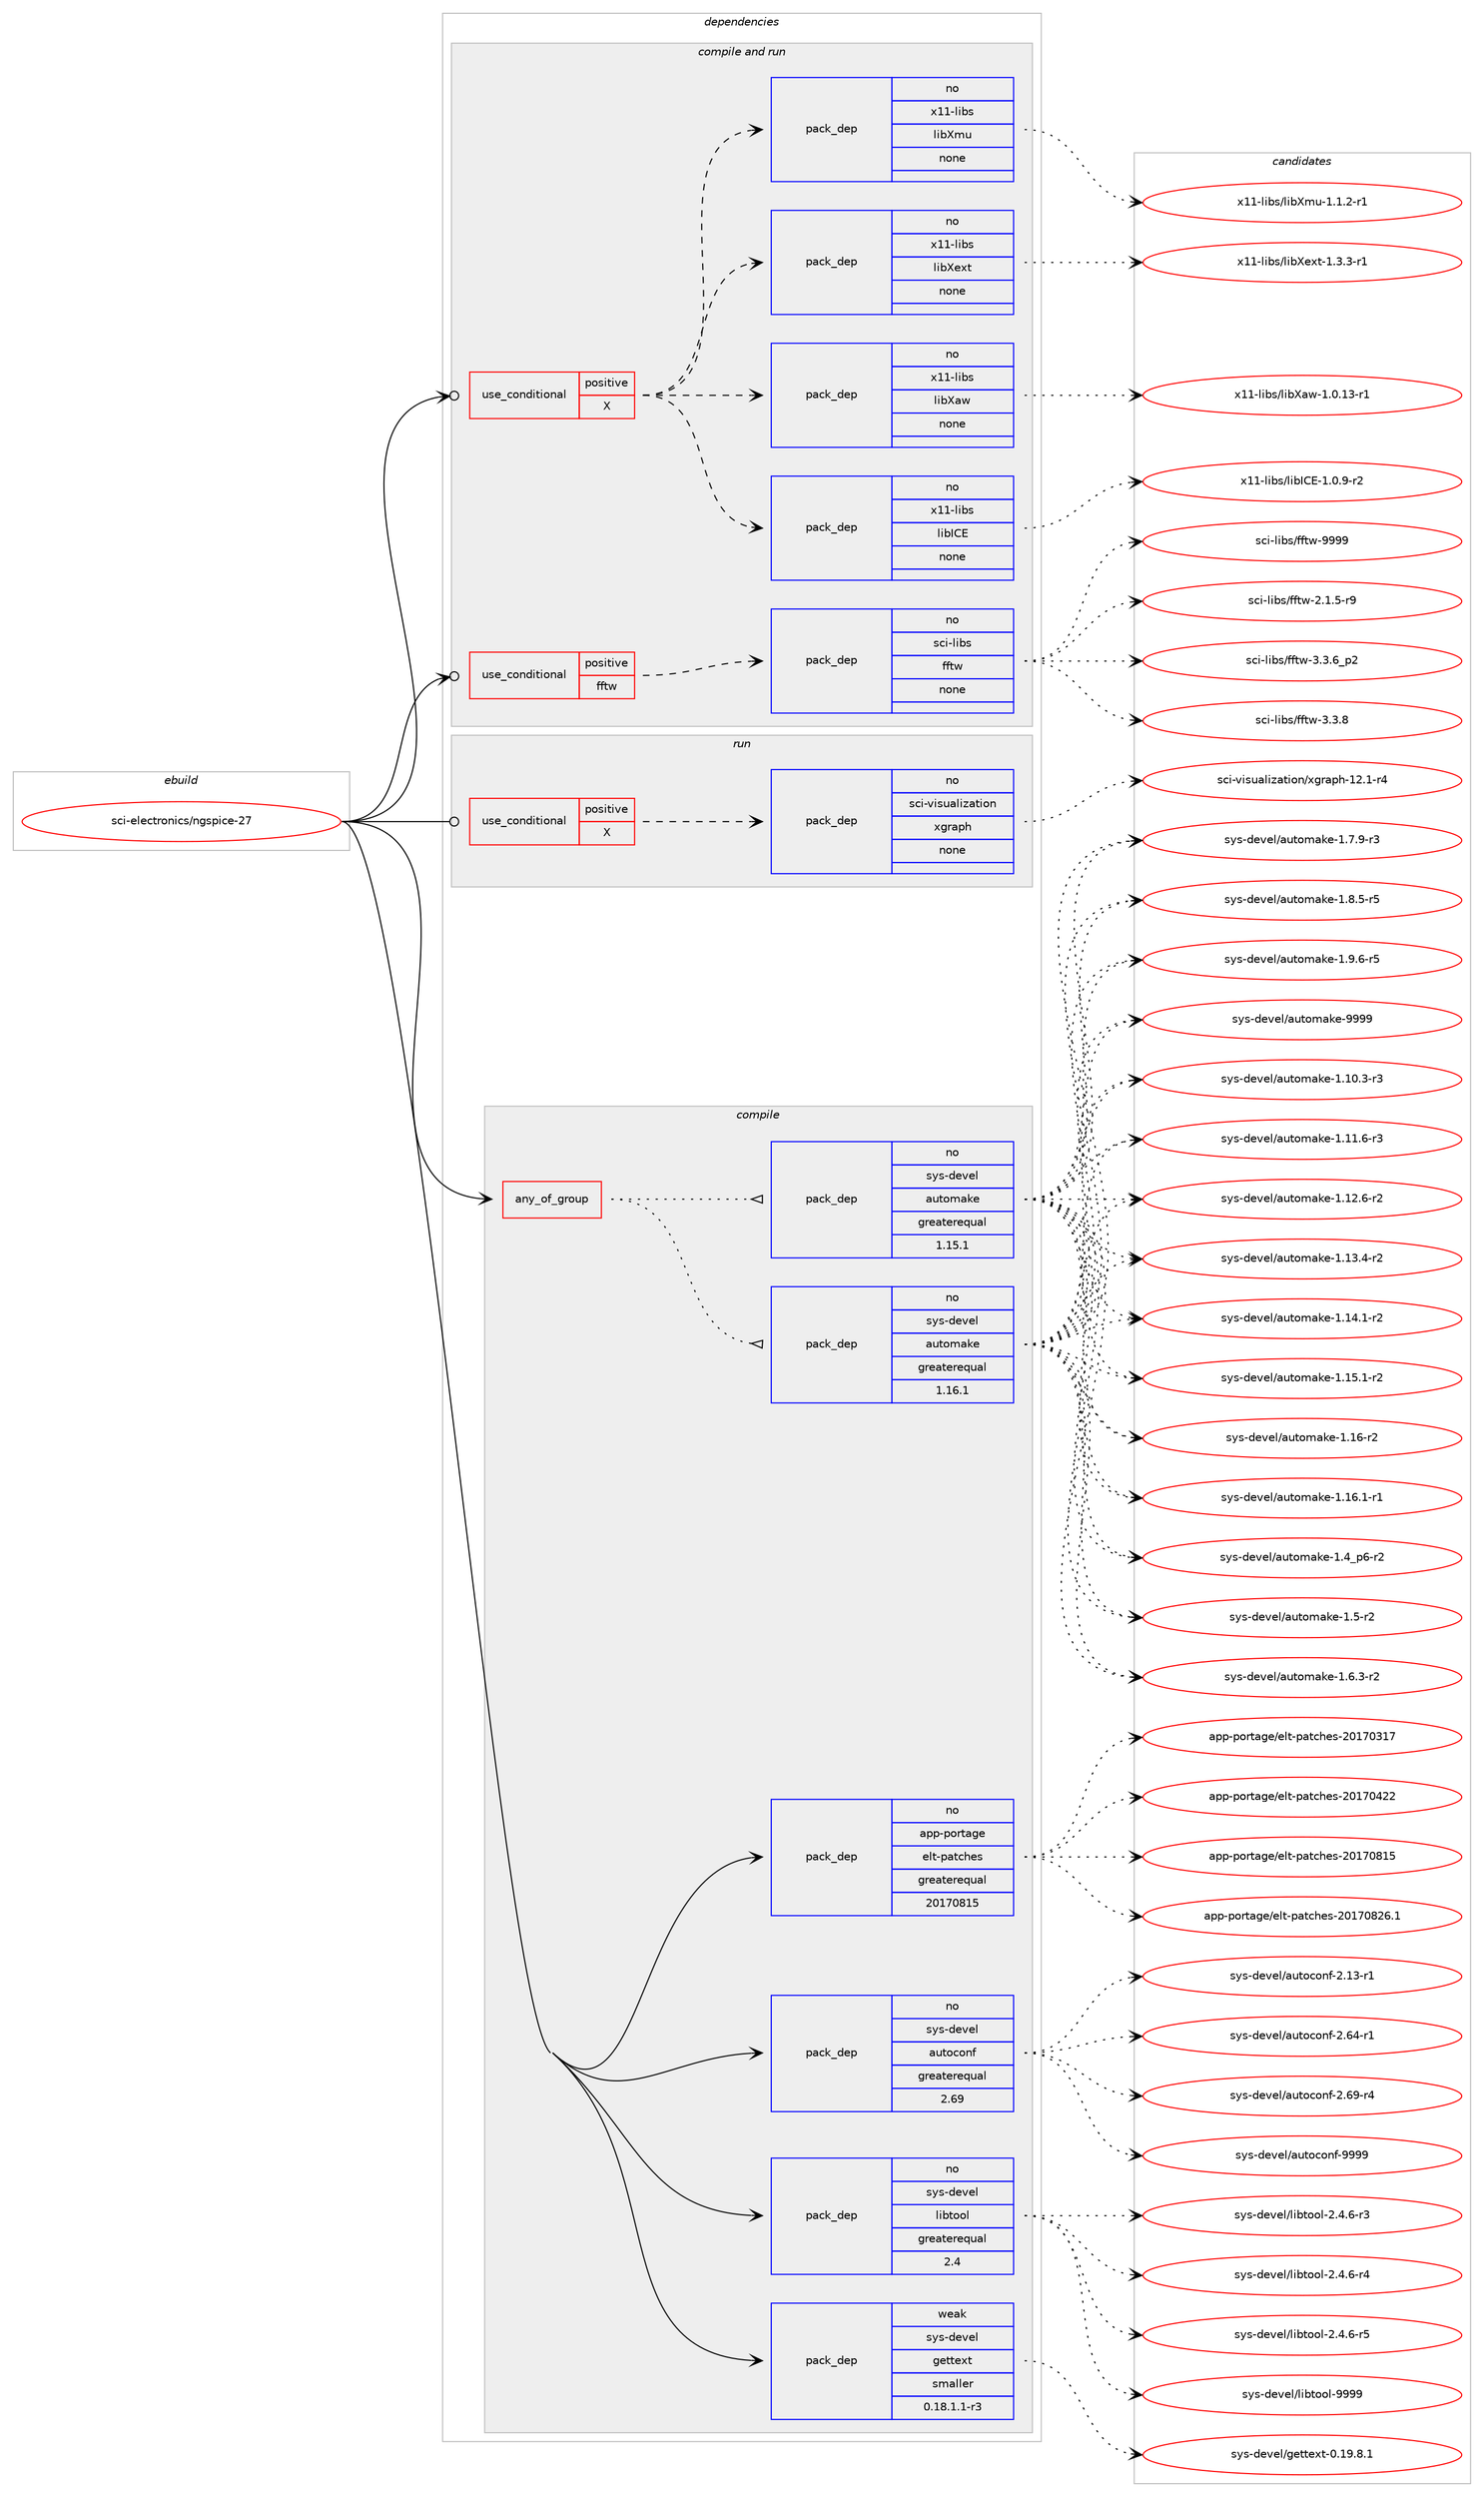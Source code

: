 digraph prolog {

# *************
# Graph options
# *************

newrank=true;
concentrate=true;
compound=true;
graph [rankdir=LR,fontname=Helvetica,fontsize=10,ranksep=1.5];#, ranksep=2.5, nodesep=0.2];
edge  [arrowhead=vee];
node  [fontname=Helvetica,fontsize=10];

# **********
# The ebuild
# **********

subgraph cluster_leftcol {
color=gray;
rank=same;
label=<<i>ebuild</i>>;
id [label="sci-electronics/ngspice-27", color=red, width=4, href="../sci-electronics/ngspice-27.svg"];
}

# ****************
# The dependencies
# ****************

subgraph cluster_midcol {
color=gray;
label=<<i>dependencies</i>>;
subgraph cluster_compile {
fillcolor="#eeeeee";
style=filled;
label=<<i>compile</i>>;
subgraph any26825 {
dependency1689865 [label=<<TABLE BORDER="0" CELLBORDER="1" CELLSPACING="0" CELLPADDING="4"><TR><TD CELLPADDING="10">any_of_group</TD></TR></TABLE>>, shape=none, color=red];subgraph pack1209553 {
dependency1689866 [label=<<TABLE BORDER="0" CELLBORDER="1" CELLSPACING="0" CELLPADDING="4" WIDTH="220"><TR><TD ROWSPAN="6" CELLPADDING="30">pack_dep</TD></TR><TR><TD WIDTH="110">no</TD></TR><TR><TD>sys-devel</TD></TR><TR><TD>automake</TD></TR><TR><TD>greaterequal</TD></TR><TR><TD>1.16.1</TD></TR></TABLE>>, shape=none, color=blue];
}
dependency1689865:e -> dependency1689866:w [weight=20,style="dotted",arrowhead="oinv"];
subgraph pack1209554 {
dependency1689867 [label=<<TABLE BORDER="0" CELLBORDER="1" CELLSPACING="0" CELLPADDING="4" WIDTH="220"><TR><TD ROWSPAN="6" CELLPADDING="30">pack_dep</TD></TR><TR><TD WIDTH="110">no</TD></TR><TR><TD>sys-devel</TD></TR><TR><TD>automake</TD></TR><TR><TD>greaterequal</TD></TR><TR><TD>1.15.1</TD></TR></TABLE>>, shape=none, color=blue];
}
dependency1689865:e -> dependency1689867:w [weight=20,style="dotted",arrowhead="oinv"];
}
id:e -> dependency1689865:w [weight=20,style="solid",arrowhead="vee"];
subgraph pack1209555 {
dependency1689868 [label=<<TABLE BORDER="0" CELLBORDER="1" CELLSPACING="0" CELLPADDING="4" WIDTH="220"><TR><TD ROWSPAN="6" CELLPADDING="30">pack_dep</TD></TR><TR><TD WIDTH="110">no</TD></TR><TR><TD>app-portage</TD></TR><TR><TD>elt-patches</TD></TR><TR><TD>greaterequal</TD></TR><TR><TD>20170815</TD></TR></TABLE>>, shape=none, color=blue];
}
id:e -> dependency1689868:w [weight=20,style="solid",arrowhead="vee"];
subgraph pack1209556 {
dependency1689869 [label=<<TABLE BORDER="0" CELLBORDER="1" CELLSPACING="0" CELLPADDING="4" WIDTH="220"><TR><TD ROWSPAN="6" CELLPADDING="30">pack_dep</TD></TR><TR><TD WIDTH="110">no</TD></TR><TR><TD>sys-devel</TD></TR><TR><TD>autoconf</TD></TR><TR><TD>greaterequal</TD></TR><TR><TD>2.69</TD></TR></TABLE>>, shape=none, color=blue];
}
id:e -> dependency1689869:w [weight=20,style="solid",arrowhead="vee"];
subgraph pack1209557 {
dependency1689870 [label=<<TABLE BORDER="0" CELLBORDER="1" CELLSPACING="0" CELLPADDING="4" WIDTH="220"><TR><TD ROWSPAN="6" CELLPADDING="30">pack_dep</TD></TR><TR><TD WIDTH="110">no</TD></TR><TR><TD>sys-devel</TD></TR><TR><TD>libtool</TD></TR><TR><TD>greaterequal</TD></TR><TR><TD>2.4</TD></TR></TABLE>>, shape=none, color=blue];
}
id:e -> dependency1689870:w [weight=20,style="solid",arrowhead="vee"];
subgraph pack1209558 {
dependency1689871 [label=<<TABLE BORDER="0" CELLBORDER="1" CELLSPACING="0" CELLPADDING="4" WIDTH="220"><TR><TD ROWSPAN="6" CELLPADDING="30">pack_dep</TD></TR><TR><TD WIDTH="110">weak</TD></TR><TR><TD>sys-devel</TD></TR><TR><TD>gettext</TD></TR><TR><TD>smaller</TD></TR><TR><TD>0.18.1.1-r3</TD></TR></TABLE>>, shape=none, color=blue];
}
id:e -> dependency1689871:w [weight=20,style="solid",arrowhead="vee"];
}
subgraph cluster_compileandrun {
fillcolor="#eeeeee";
style=filled;
label=<<i>compile and run</i>>;
subgraph cond452635 {
dependency1689872 [label=<<TABLE BORDER="0" CELLBORDER="1" CELLSPACING="0" CELLPADDING="4"><TR><TD ROWSPAN="3" CELLPADDING="10">use_conditional</TD></TR><TR><TD>positive</TD></TR><TR><TD>X</TD></TR></TABLE>>, shape=none, color=red];
subgraph pack1209559 {
dependency1689873 [label=<<TABLE BORDER="0" CELLBORDER="1" CELLSPACING="0" CELLPADDING="4" WIDTH="220"><TR><TD ROWSPAN="6" CELLPADDING="30">pack_dep</TD></TR><TR><TD WIDTH="110">no</TD></TR><TR><TD>x11-libs</TD></TR><TR><TD>libICE</TD></TR><TR><TD>none</TD></TR><TR><TD></TD></TR></TABLE>>, shape=none, color=blue];
}
dependency1689872:e -> dependency1689873:w [weight=20,style="dashed",arrowhead="vee"];
subgraph pack1209560 {
dependency1689874 [label=<<TABLE BORDER="0" CELLBORDER="1" CELLSPACING="0" CELLPADDING="4" WIDTH="220"><TR><TD ROWSPAN="6" CELLPADDING="30">pack_dep</TD></TR><TR><TD WIDTH="110">no</TD></TR><TR><TD>x11-libs</TD></TR><TR><TD>libXaw</TD></TR><TR><TD>none</TD></TR><TR><TD></TD></TR></TABLE>>, shape=none, color=blue];
}
dependency1689872:e -> dependency1689874:w [weight=20,style="dashed",arrowhead="vee"];
subgraph pack1209561 {
dependency1689875 [label=<<TABLE BORDER="0" CELLBORDER="1" CELLSPACING="0" CELLPADDING="4" WIDTH="220"><TR><TD ROWSPAN="6" CELLPADDING="30">pack_dep</TD></TR><TR><TD WIDTH="110">no</TD></TR><TR><TD>x11-libs</TD></TR><TR><TD>libXext</TD></TR><TR><TD>none</TD></TR><TR><TD></TD></TR></TABLE>>, shape=none, color=blue];
}
dependency1689872:e -> dependency1689875:w [weight=20,style="dashed",arrowhead="vee"];
subgraph pack1209562 {
dependency1689876 [label=<<TABLE BORDER="0" CELLBORDER="1" CELLSPACING="0" CELLPADDING="4" WIDTH="220"><TR><TD ROWSPAN="6" CELLPADDING="30">pack_dep</TD></TR><TR><TD WIDTH="110">no</TD></TR><TR><TD>x11-libs</TD></TR><TR><TD>libXmu</TD></TR><TR><TD>none</TD></TR><TR><TD></TD></TR></TABLE>>, shape=none, color=blue];
}
dependency1689872:e -> dependency1689876:w [weight=20,style="dashed",arrowhead="vee"];
}
id:e -> dependency1689872:w [weight=20,style="solid",arrowhead="odotvee"];
subgraph cond452636 {
dependency1689877 [label=<<TABLE BORDER="0" CELLBORDER="1" CELLSPACING="0" CELLPADDING="4"><TR><TD ROWSPAN="3" CELLPADDING="10">use_conditional</TD></TR><TR><TD>positive</TD></TR><TR><TD>fftw</TD></TR></TABLE>>, shape=none, color=red];
subgraph pack1209563 {
dependency1689878 [label=<<TABLE BORDER="0" CELLBORDER="1" CELLSPACING="0" CELLPADDING="4" WIDTH="220"><TR><TD ROWSPAN="6" CELLPADDING="30">pack_dep</TD></TR><TR><TD WIDTH="110">no</TD></TR><TR><TD>sci-libs</TD></TR><TR><TD>fftw</TD></TR><TR><TD>none</TD></TR><TR><TD></TD></TR></TABLE>>, shape=none, color=blue];
}
dependency1689877:e -> dependency1689878:w [weight=20,style="dashed",arrowhead="vee"];
}
id:e -> dependency1689877:w [weight=20,style="solid",arrowhead="odotvee"];
}
subgraph cluster_run {
fillcolor="#eeeeee";
style=filled;
label=<<i>run</i>>;
subgraph cond452637 {
dependency1689879 [label=<<TABLE BORDER="0" CELLBORDER="1" CELLSPACING="0" CELLPADDING="4"><TR><TD ROWSPAN="3" CELLPADDING="10">use_conditional</TD></TR><TR><TD>positive</TD></TR><TR><TD>X</TD></TR></TABLE>>, shape=none, color=red];
subgraph pack1209564 {
dependency1689880 [label=<<TABLE BORDER="0" CELLBORDER="1" CELLSPACING="0" CELLPADDING="4" WIDTH="220"><TR><TD ROWSPAN="6" CELLPADDING="30">pack_dep</TD></TR><TR><TD WIDTH="110">no</TD></TR><TR><TD>sci-visualization</TD></TR><TR><TD>xgraph</TD></TR><TR><TD>none</TD></TR><TR><TD></TD></TR></TABLE>>, shape=none, color=blue];
}
dependency1689879:e -> dependency1689880:w [weight=20,style="dashed",arrowhead="vee"];
}
id:e -> dependency1689879:w [weight=20,style="solid",arrowhead="odot"];
}
}

# **************
# The candidates
# **************

subgraph cluster_choices {
rank=same;
color=gray;
label=<<i>candidates</i>>;

subgraph choice1209553 {
color=black;
nodesep=1;
choice11512111545100101118101108479711711611110997107101454946494846514511451 [label="sys-devel/automake-1.10.3-r3", color=red, width=4,href="../sys-devel/automake-1.10.3-r3.svg"];
choice11512111545100101118101108479711711611110997107101454946494946544511451 [label="sys-devel/automake-1.11.6-r3", color=red, width=4,href="../sys-devel/automake-1.11.6-r3.svg"];
choice11512111545100101118101108479711711611110997107101454946495046544511450 [label="sys-devel/automake-1.12.6-r2", color=red, width=4,href="../sys-devel/automake-1.12.6-r2.svg"];
choice11512111545100101118101108479711711611110997107101454946495146524511450 [label="sys-devel/automake-1.13.4-r2", color=red, width=4,href="../sys-devel/automake-1.13.4-r2.svg"];
choice11512111545100101118101108479711711611110997107101454946495246494511450 [label="sys-devel/automake-1.14.1-r2", color=red, width=4,href="../sys-devel/automake-1.14.1-r2.svg"];
choice11512111545100101118101108479711711611110997107101454946495346494511450 [label="sys-devel/automake-1.15.1-r2", color=red, width=4,href="../sys-devel/automake-1.15.1-r2.svg"];
choice1151211154510010111810110847971171161111099710710145494649544511450 [label="sys-devel/automake-1.16-r2", color=red, width=4,href="../sys-devel/automake-1.16-r2.svg"];
choice11512111545100101118101108479711711611110997107101454946495446494511449 [label="sys-devel/automake-1.16.1-r1", color=red, width=4,href="../sys-devel/automake-1.16.1-r1.svg"];
choice115121115451001011181011084797117116111109971071014549465295112544511450 [label="sys-devel/automake-1.4_p6-r2", color=red, width=4,href="../sys-devel/automake-1.4_p6-r2.svg"];
choice11512111545100101118101108479711711611110997107101454946534511450 [label="sys-devel/automake-1.5-r2", color=red, width=4,href="../sys-devel/automake-1.5-r2.svg"];
choice115121115451001011181011084797117116111109971071014549465446514511450 [label="sys-devel/automake-1.6.3-r2", color=red, width=4,href="../sys-devel/automake-1.6.3-r2.svg"];
choice115121115451001011181011084797117116111109971071014549465546574511451 [label="sys-devel/automake-1.7.9-r3", color=red, width=4,href="../sys-devel/automake-1.7.9-r3.svg"];
choice115121115451001011181011084797117116111109971071014549465646534511453 [label="sys-devel/automake-1.8.5-r5", color=red, width=4,href="../sys-devel/automake-1.8.5-r5.svg"];
choice115121115451001011181011084797117116111109971071014549465746544511453 [label="sys-devel/automake-1.9.6-r5", color=red, width=4,href="../sys-devel/automake-1.9.6-r5.svg"];
choice115121115451001011181011084797117116111109971071014557575757 [label="sys-devel/automake-9999", color=red, width=4,href="../sys-devel/automake-9999.svg"];
dependency1689866:e -> choice11512111545100101118101108479711711611110997107101454946494846514511451:w [style=dotted,weight="100"];
dependency1689866:e -> choice11512111545100101118101108479711711611110997107101454946494946544511451:w [style=dotted,weight="100"];
dependency1689866:e -> choice11512111545100101118101108479711711611110997107101454946495046544511450:w [style=dotted,weight="100"];
dependency1689866:e -> choice11512111545100101118101108479711711611110997107101454946495146524511450:w [style=dotted,weight="100"];
dependency1689866:e -> choice11512111545100101118101108479711711611110997107101454946495246494511450:w [style=dotted,weight="100"];
dependency1689866:e -> choice11512111545100101118101108479711711611110997107101454946495346494511450:w [style=dotted,weight="100"];
dependency1689866:e -> choice1151211154510010111810110847971171161111099710710145494649544511450:w [style=dotted,weight="100"];
dependency1689866:e -> choice11512111545100101118101108479711711611110997107101454946495446494511449:w [style=dotted,weight="100"];
dependency1689866:e -> choice115121115451001011181011084797117116111109971071014549465295112544511450:w [style=dotted,weight="100"];
dependency1689866:e -> choice11512111545100101118101108479711711611110997107101454946534511450:w [style=dotted,weight="100"];
dependency1689866:e -> choice115121115451001011181011084797117116111109971071014549465446514511450:w [style=dotted,weight="100"];
dependency1689866:e -> choice115121115451001011181011084797117116111109971071014549465546574511451:w [style=dotted,weight="100"];
dependency1689866:e -> choice115121115451001011181011084797117116111109971071014549465646534511453:w [style=dotted,weight="100"];
dependency1689866:e -> choice115121115451001011181011084797117116111109971071014549465746544511453:w [style=dotted,weight="100"];
dependency1689866:e -> choice115121115451001011181011084797117116111109971071014557575757:w [style=dotted,weight="100"];
}
subgraph choice1209554 {
color=black;
nodesep=1;
choice11512111545100101118101108479711711611110997107101454946494846514511451 [label="sys-devel/automake-1.10.3-r3", color=red, width=4,href="../sys-devel/automake-1.10.3-r3.svg"];
choice11512111545100101118101108479711711611110997107101454946494946544511451 [label="sys-devel/automake-1.11.6-r3", color=red, width=4,href="../sys-devel/automake-1.11.6-r3.svg"];
choice11512111545100101118101108479711711611110997107101454946495046544511450 [label="sys-devel/automake-1.12.6-r2", color=red, width=4,href="../sys-devel/automake-1.12.6-r2.svg"];
choice11512111545100101118101108479711711611110997107101454946495146524511450 [label="sys-devel/automake-1.13.4-r2", color=red, width=4,href="../sys-devel/automake-1.13.4-r2.svg"];
choice11512111545100101118101108479711711611110997107101454946495246494511450 [label="sys-devel/automake-1.14.1-r2", color=red, width=4,href="../sys-devel/automake-1.14.1-r2.svg"];
choice11512111545100101118101108479711711611110997107101454946495346494511450 [label="sys-devel/automake-1.15.1-r2", color=red, width=4,href="../sys-devel/automake-1.15.1-r2.svg"];
choice1151211154510010111810110847971171161111099710710145494649544511450 [label="sys-devel/automake-1.16-r2", color=red, width=4,href="../sys-devel/automake-1.16-r2.svg"];
choice11512111545100101118101108479711711611110997107101454946495446494511449 [label="sys-devel/automake-1.16.1-r1", color=red, width=4,href="../sys-devel/automake-1.16.1-r1.svg"];
choice115121115451001011181011084797117116111109971071014549465295112544511450 [label="sys-devel/automake-1.4_p6-r2", color=red, width=4,href="../sys-devel/automake-1.4_p6-r2.svg"];
choice11512111545100101118101108479711711611110997107101454946534511450 [label="sys-devel/automake-1.5-r2", color=red, width=4,href="../sys-devel/automake-1.5-r2.svg"];
choice115121115451001011181011084797117116111109971071014549465446514511450 [label="sys-devel/automake-1.6.3-r2", color=red, width=4,href="../sys-devel/automake-1.6.3-r2.svg"];
choice115121115451001011181011084797117116111109971071014549465546574511451 [label="sys-devel/automake-1.7.9-r3", color=red, width=4,href="../sys-devel/automake-1.7.9-r3.svg"];
choice115121115451001011181011084797117116111109971071014549465646534511453 [label="sys-devel/automake-1.8.5-r5", color=red, width=4,href="../sys-devel/automake-1.8.5-r5.svg"];
choice115121115451001011181011084797117116111109971071014549465746544511453 [label="sys-devel/automake-1.9.6-r5", color=red, width=4,href="../sys-devel/automake-1.9.6-r5.svg"];
choice115121115451001011181011084797117116111109971071014557575757 [label="sys-devel/automake-9999", color=red, width=4,href="../sys-devel/automake-9999.svg"];
dependency1689867:e -> choice11512111545100101118101108479711711611110997107101454946494846514511451:w [style=dotted,weight="100"];
dependency1689867:e -> choice11512111545100101118101108479711711611110997107101454946494946544511451:w [style=dotted,weight="100"];
dependency1689867:e -> choice11512111545100101118101108479711711611110997107101454946495046544511450:w [style=dotted,weight="100"];
dependency1689867:e -> choice11512111545100101118101108479711711611110997107101454946495146524511450:w [style=dotted,weight="100"];
dependency1689867:e -> choice11512111545100101118101108479711711611110997107101454946495246494511450:w [style=dotted,weight="100"];
dependency1689867:e -> choice11512111545100101118101108479711711611110997107101454946495346494511450:w [style=dotted,weight="100"];
dependency1689867:e -> choice1151211154510010111810110847971171161111099710710145494649544511450:w [style=dotted,weight="100"];
dependency1689867:e -> choice11512111545100101118101108479711711611110997107101454946495446494511449:w [style=dotted,weight="100"];
dependency1689867:e -> choice115121115451001011181011084797117116111109971071014549465295112544511450:w [style=dotted,weight="100"];
dependency1689867:e -> choice11512111545100101118101108479711711611110997107101454946534511450:w [style=dotted,weight="100"];
dependency1689867:e -> choice115121115451001011181011084797117116111109971071014549465446514511450:w [style=dotted,weight="100"];
dependency1689867:e -> choice115121115451001011181011084797117116111109971071014549465546574511451:w [style=dotted,weight="100"];
dependency1689867:e -> choice115121115451001011181011084797117116111109971071014549465646534511453:w [style=dotted,weight="100"];
dependency1689867:e -> choice115121115451001011181011084797117116111109971071014549465746544511453:w [style=dotted,weight="100"];
dependency1689867:e -> choice115121115451001011181011084797117116111109971071014557575757:w [style=dotted,weight="100"];
}
subgraph choice1209555 {
color=black;
nodesep=1;
choice97112112451121111141169710310147101108116451129711699104101115455048495548514955 [label="app-portage/elt-patches-20170317", color=red, width=4,href="../app-portage/elt-patches-20170317.svg"];
choice97112112451121111141169710310147101108116451129711699104101115455048495548525050 [label="app-portage/elt-patches-20170422", color=red, width=4,href="../app-portage/elt-patches-20170422.svg"];
choice97112112451121111141169710310147101108116451129711699104101115455048495548564953 [label="app-portage/elt-patches-20170815", color=red, width=4,href="../app-portage/elt-patches-20170815.svg"];
choice971121124511211111411697103101471011081164511297116991041011154550484955485650544649 [label="app-portage/elt-patches-20170826.1", color=red, width=4,href="../app-portage/elt-patches-20170826.1.svg"];
dependency1689868:e -> choice97112112451121111141169710310147101108116451129711699104101115455048495548514955:w [style=dotted,weight="100"];
dependency1689868:e -> choice97112112451121111141169710310147101108116451129711699104101115455048495548525050:w [style=dotted,weight="100"];
dependency1689868:e -> choice97112112451121111141169710310147101108116451129711699104101115455048495548564953:w [style=dotted,weight="100"];
dependency1689868:e -> choice971121124511211111411697103101471011081164511297116991041011154550484955485650544649:w [style=dotted,weight="100"];
}
subgraph choice1209556 {
color=black;
nodesep=1;
choice1151211154510010111810110847971171161119911111010245504649514511449 [label="sys-devel/autoconf-2.13-r1", color=red, width=4,href="../sys-devel/autoconf-2.13-r1.svg"];
choice1151211154510010111810110847971171161119911111010245504654524511449 [label="sys-devel/autoconf-2.64-r1", color=red, width=4,href="../sys-devel/autoconf-2.64-r1.svg"];
choice1151211154510010111810110847971171161119911111010245504654574511452 [label="sys-devel/autoconf-2.69-r4", color=red, width=4,href="../sys-devel/autoconf-2.69-r4.svg"];
choice115121115451001011181011084797117116111991111101024557575757 [label="sys-devel/autoconf-9999", color=red, width=4,href="../sys-devel/autoconf-9999.svg"];
dependency1689869:e -> choice1151211154510010111810110847971171161119911111010245504649514511449:w [style=dotted,weight="100"];
dependency1689869:e -> choice1151211154510010111810110847971171161119911111010245504654524511449:w [style=dotted,weight="100"];
dependency1689869:e -> choice1151211154510010111810110847971171161119911111010245504654574511452:w [style=dotted,weight="100"];
dependency1689869:e -> choice115121115451001011181011084797117116111991111101024557575757:w [style=dotted,weight="100"];
}
subgraph choice1209557 {
color=black;
nodesep=1;
choice1151211154510010111810110847108105981161111111084550465246544511451 [label="sys-devel/libtool-2.4.6-r3", color=red, width=4,href="../sys-devel/libtool-2.4.6-r3.svg"];
choice1151211154510010111810110847108105981161111111084550465246544511452 [label="sys-devel/libtool-2.4.6-r4", color=red, width=4,href="../sys-devel/libtool-2.4.6-r4.svg"];
choice1151211154510010111810110847108105981161111111084550465246544511453 [label="sys-devel/libtool-2.4.6-r5", color=red, width=4,href="../sys-devel/libtool-2.4.6-r5.svg"];
choice1151211154510010111810110847108105981161111111084557575757 [label="sys-devel/libtool-9999", color=red, width=4,href="../sys-devel/libtool-9999.svg"];
dependency1689870:e -> choice1151211154510010111810110847108105981161111111084550465246544511451:w [style=dotted,weight="100"];
dependency1689870:e -> choice1151211154510010111810110847108105981161111111084550465246544511452:w [style=dotted,weight="100"];
dependency1689870:e -> choice1151211154510010111810110847108105981161111111084550465246544511453:w [style=dotted,weight="100"];
dependency1689870:e -> choice1151211154510010111810110847108105981161111111084557575757:w [style=dotted,weight="100"];
}
subgraph choice1209558 {
color=black;
nodesep=1;
choice1151211154510010111810110847103101116116101120116454846495746564649 [label="sys-devel/gettext-0.19.8.1", color=red, width=4,href="../sys-devel/gettext-0.19.8.1.svg"];
dependency1689871:e -> choice1151211154510010111810110847103101116116101120116454846495746564649:w [style=dotted,weight="100"];
}
subgraph choice1209559 {
color=black;
nodesep=1;
choice1204949451081059811547108105987367694549464846574511450 [label="x11-libs/libICE-1.0.9-r2", color=red, width=4,href="../x11-libs/libICE-1.0.9-r2.svg"];
dependency1689873:e -> choice1204949451081059811547108105987367694549464846574511450:w [style=dotted,weight="100"];
}
subgraph choice1209560 {
color=black;
nodesep=1;
choice1204949451081059811547108105988897119454946484649514511449 [label="x11-libs/libXaw-1.0.13-r1", color=red, width=4,href="../x11-libs/libXaw-1.0.13-r1.svg"];
dependency1689874:e -> choice1204949451081059811547108105988897119454946484649514511449:w [style=dotted,weight="100"];
}
subgraph choice1209561 {
color=black;
nodesep=1;
choice120494945108105981154710810598881011201164549465146514511449 [label="x11-libs/libXext-1.3.3-r1", color=red, width=4,href="../x11-libs/libXext-1.3.3-r1.svg"];
dependency1689875:e -> choice120494945108105981154710810598881011201164549465146514511449:w [style=dotted,weight="100"];
}
subgraph choice1209562 {
color=black;
nodesep=1;
choice120494945108105981154710810598881091174549464946504511449 [label="x11-libs/libXmu-1.1.2-r1", color=red, width=4,href="../x11-libs/libXmu-1.1.2-r1.svg"];
dependency1689876:e -> choice120494945108105981154710810598881091174549464946504511449:w [style=dotted,weight="100"];
}
subgraph choice1209563 {
color=black;
nodesep=1;
choice115991054510810598115471021021161194550464946534511457 [label="sci-libs/fftw-2.1.5-r9", color=red, width=4,href="../sci-libs/fftw-2.1.5-r9.svg"];
choice115991054510810598115471021021161194551465146549511250 [label="sci-libs/fftw-3.3.6_p2", color=red, width=4,href="../sci-libs/fftw-3.3.6_p2.svg"];
choice11599105451081059811547102102116119455146514656 [label="sci-libs/fftw-3.3.8", color=red, width=4,href="../sci-libs/fftw-3.3.8.svg"];
choice115991054510810598115471021021161194557575757 [label="sci-libs/fftw-9999", color=red, width=4,href="../sci-libs/fftw-9999.svg"];
dependency1689878:e -> choice115991054510810598115471021021161194550464946534511457:w [style=dotted,weight="100"];
dependency1689878:e -> choice115991054510810598115471021021161194551465146549511250:w [style=dotted,weight="100"];
dependency1689878:e -> choice11599105451081059811547102102116119455146514656:w [style=dotted,weight="100"];
dependency1689878:e -> choice115991054510810598115471021021161194557575757:w [style=dotted,weight="100"];
}
subgraph choice1209564 {
color=black;
nodesep=1;
choice11599105451181051151179710810512297116105111110471201031149711210445495046494511452 [label="sci-visualization/xgraph-12.1-r4", color=red, width=4,href="../sci-visualization/xgraph-12.1-r4.svg"];
dependency1689880:e -> choice11599105451181051151179710810512297116105111110471201031149711210445495046494511452:w [style=dotted,weight="100"];
}
}

}
